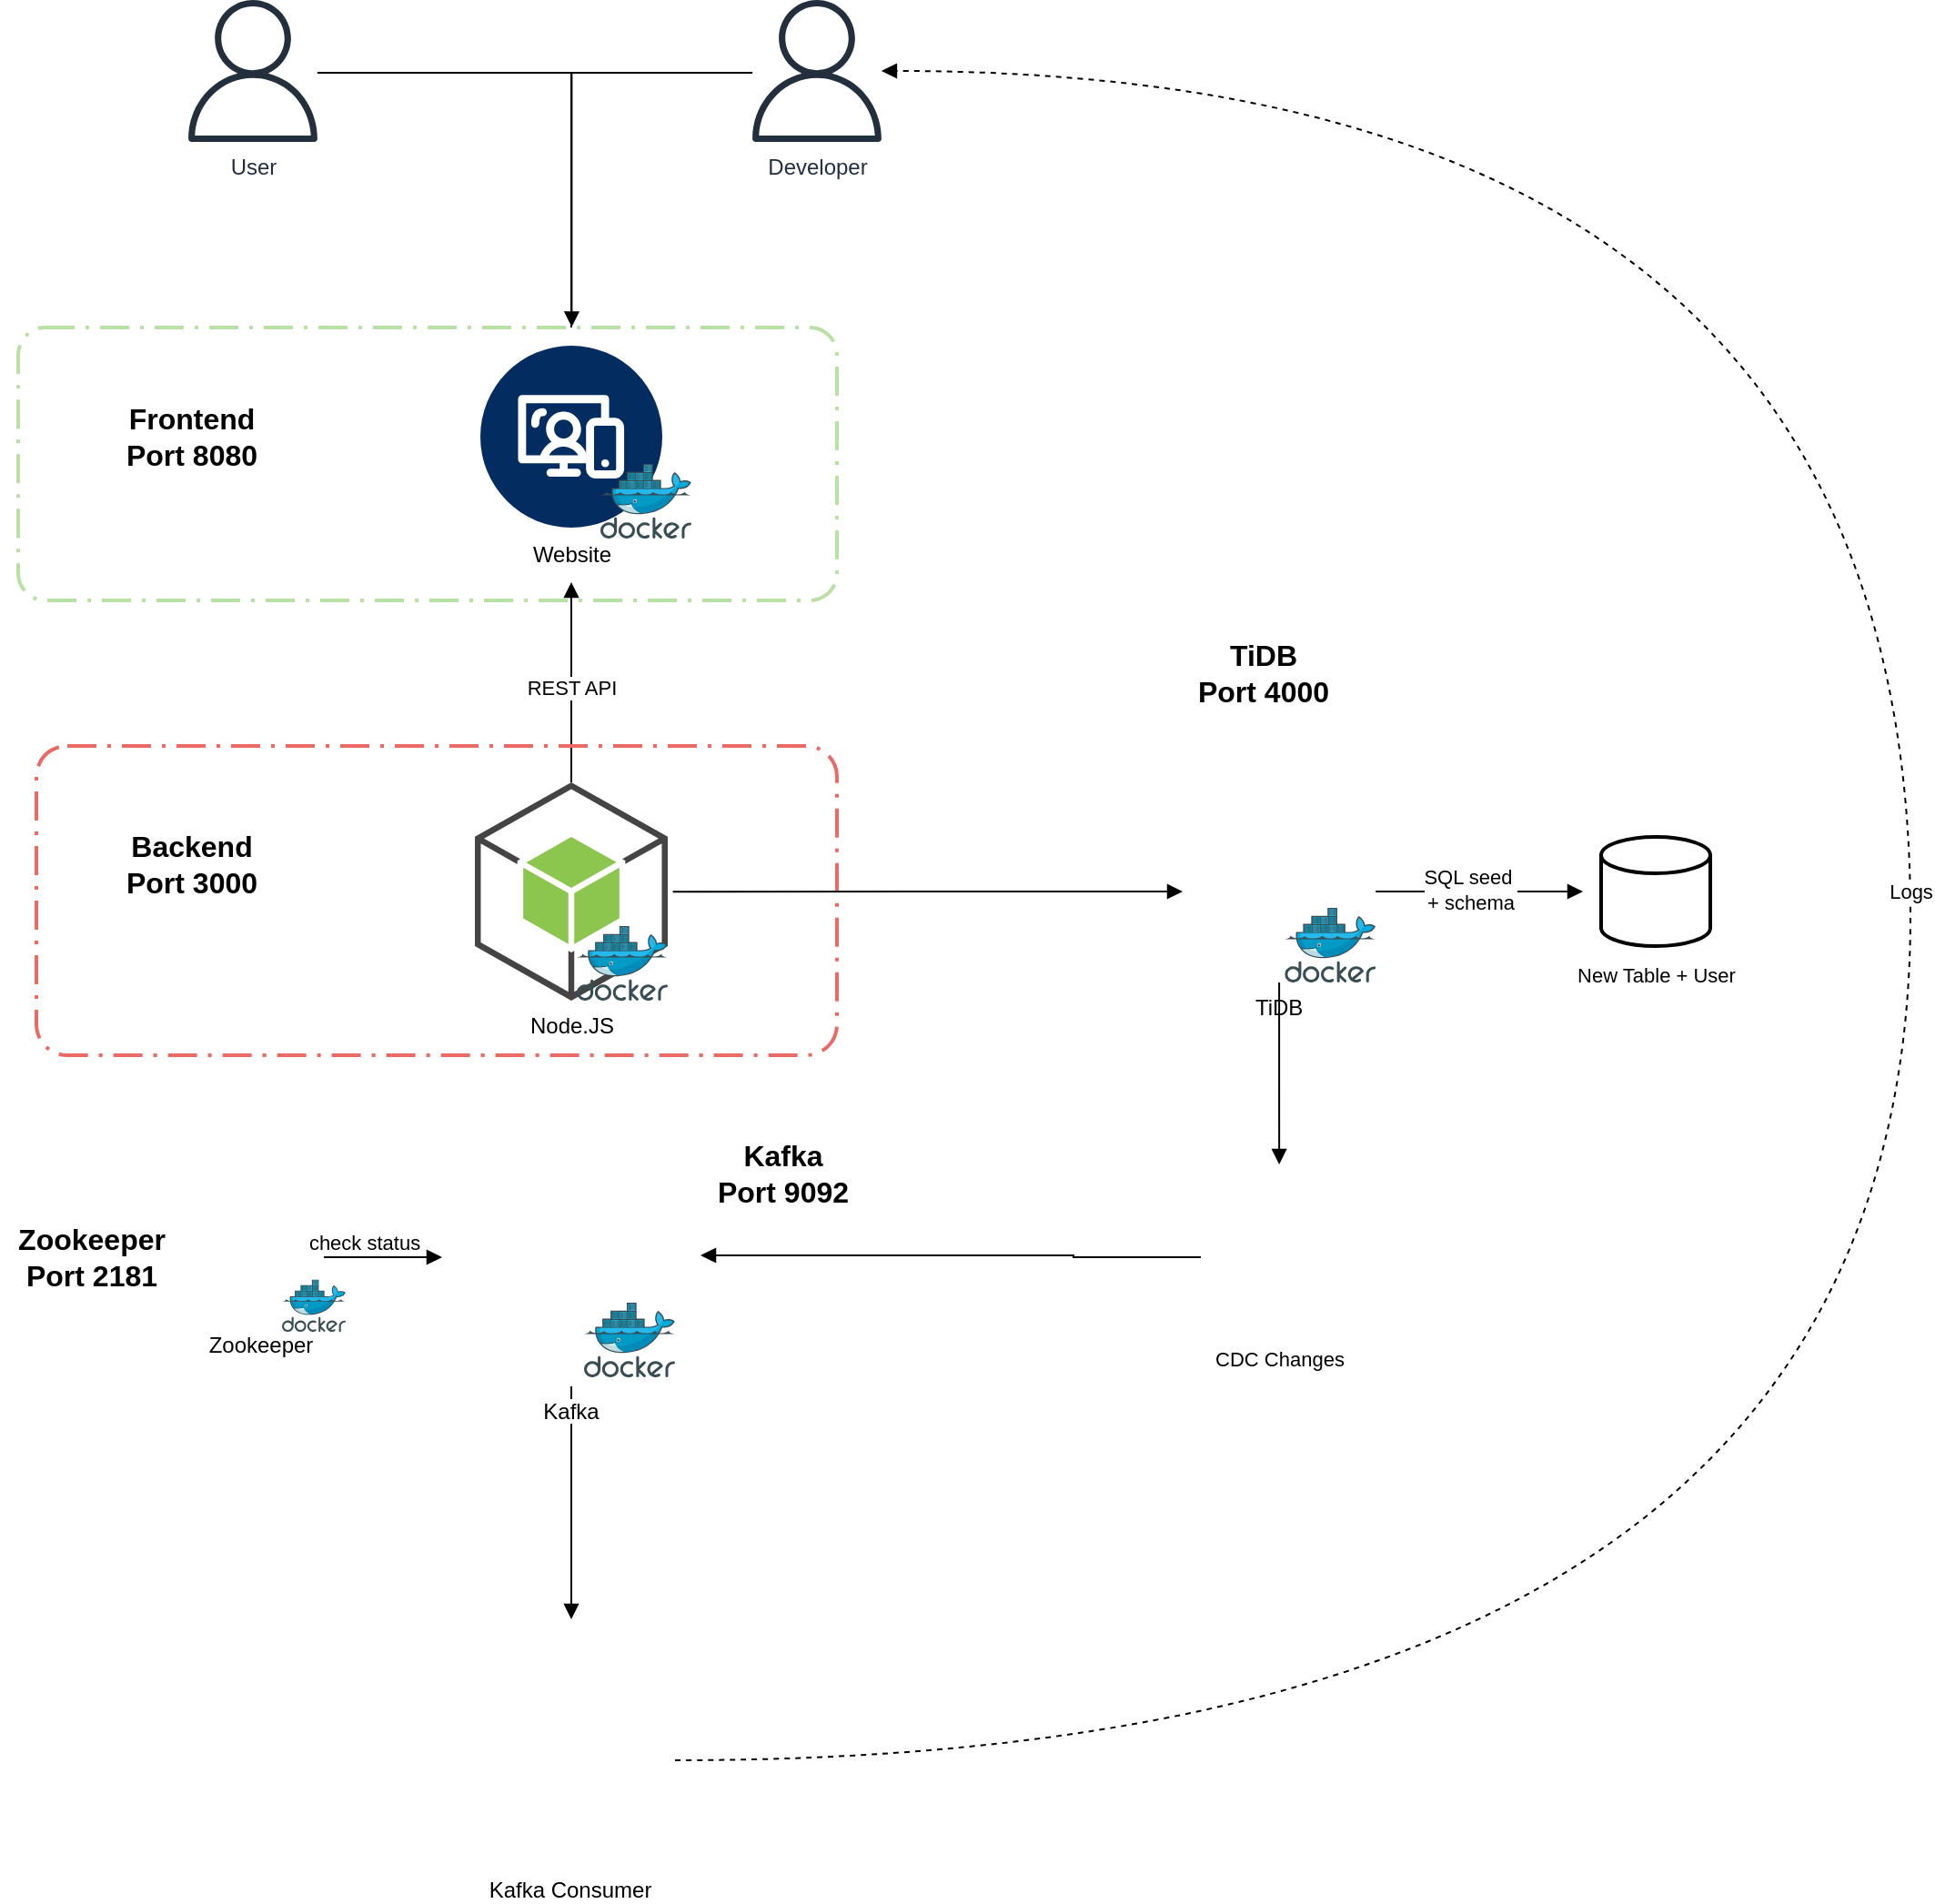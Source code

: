 <mxfile version="27.0.9">
  <diagram name="Page-1" id="CoMg7gB1gvz_1CnpxJJc">
    <mxGraphModel dx="1013" dy="778" grid="1" gridSize="10" guides="1" tooltips="1" connect="1" arrows="1" fold="1" page="1" pageScale="1" pageWidth="827" pageHeight="1169" math="0" shadow="0">
      <root>
        <mxCell id="0" />
        <mxCell id="1" parent="0" />
        <mxCell id="_dXpNEuKJ4LGSrz3KsNT-9" value="" style="rounded=1;arcSize=10;dashed=1;fillColor=none;gradientColor=none;dashPattern=8 3 1 3;strokeWidth=2;strokeColor=#B9E0A5;" parent="1" vertex="1">
          <mxGeometry x="110" y="420" width="450" height="150" as="geometry" />
        </mxCell>
        <mxCell id="_dXpNEuKJ4LGSrz3KsNT-1" value="&lt;span&gt;User&lt;/span&gt;" style="sketch=0;outlineConnect=0;fontColor=#232F3E;gradientColor=none;fillColor=#232F3D;strokeColor=none;dashed=0;verticalLabelPosition=bottom;verticalAlign=top;align=center;html=1;fontSize=12;fontStyle=0;aspect=fixed;pointerEvents=1;shape=mxgraph.aws4.user;" parent="1" vertex="1">
          <mxGeometry x="200" y="240" width="78" height="78" as="geometry" />
        </mxCell>
        <mxCell id="_dXpNEuKJ4LGSrz3KsNT-2" value="" style="endArrow=none;html=1;rounded=0;endFill=1;edgeStyle=orthogonalEdgeStyle;startFill=0;" parent="1" source="_dXpNEuKJ4LGSrz3KsNT-1" edge="1">
          <mxGeometry width="50" height="50" relative="1" as="geometry">
            <mxPoint x="414" y="360" as="sourcePoint" />
            <mxPoint x="414" y="420" as="targetPoint" />
            <Array as="points">
              <mxPoint x="414" y="280" />
            </Array>
          </mxGeometry>
        </mxCell>
        <mxCell id="_dXpNEuKJ4LGSrz3KsNT-4" value="&lt;br&gt;&lt;div&gt;&lt;/div&gt;" style="verticalLabelPosition=bottom;aspect=fixed;html=1;shape=mxgraph.salesforce.web2;" parent="1" vertex="1">
          <mxGeometry x="364" y="430" width="100" height="100" as="geometry" />
        </mxCell>
        <mxCell id="_dXpNEuKJ4LGSrz3KsNT-5" value="Website" style="text;html=1;align=center;verticalAlign=middle;resizable=0;points=[];autosize=1;strokeColor=none;fillColor=none;" parent="1" vertex="1">
          <mxGeometry x="379" y="530" width="70" height="30" as="geometry" />
        </mxCell>
        <mxCell id="_dXpNEuKJ4LGSrz3KsNT-10" style="edgeStyle=orthogonalEdgeStyle;rounded=0;orthogonalLoop=1;jettySize=auto;html=1;endArrow=block;endFill=1;" parent="1" source="_dXpNEuKJ4LGSrz3KsNT-6" target="_dXpNEuKJ4LGSrz3KsNT-5" edge="1">
          <mxGeometry relative="1" as="geometry" />
        </mxCell>
        <mxCell id="_dXpNEuKJ4LGSrz3KsNT-11" value="REST API" style="edgeLabel;html=1;align=center;verticalAlign=middle;resizable=0;points=[];" parent="_dXpNEuKJ4LGSrz3KsNT-10" vertex="1" connectable="0">
          <mxGeometry x="-0.043" relative="1" as="geometry">
            <mxPoint as="offset" />
          </mxGeometry>
        </mxCell>
        <mxCell id="_dXpNEuKJ4LGSrz3KsNT-6" value="Node.JS" style="outlineConnect=0;dashed=0;verticalLabelPosition=bottom;verticalAlign=top;align=center;html=1;shape=mxgraph.aws3.android;fillColor=#8CC64F;gradientColor=none;" parent="1" vertex="1">
          <mxGeometry x="361" y="670" width="106" height="120" as="geometry" />
        </mxCell>
        <mxCell id="_dXpNEuKJ4LGSrz3KsNT-7" value="&lt;b&gt;&lt;font style=&quot;font-size: 16px;&quot;&gt;Frontend&lt;/font&gt;&lt;/b&gt;&lt;div&gt;&lt;b&gt;&lt;font style=&quot;font-size: 16px;&quot;&gt;Port 8080&lt;/font&gt;&lt;/b&gt;&lt;/div&gt;" style="text;html=1;align=center;verticalAlign=middle;resizable=0;points=[];autosize=1;strokeColor=none;fillColor=none;" parent="1" vertex="1">
          <mxGeometry x="155" y="455" width="100" height="50" as="geometry" />
        </mxCell>
        <mxCell id="_dXpNEuKJ4LGSrz3KsNT-12" value="" style="rounded=1;arcSize=10;dashed=1;fillColor=none;gradientColor=none;dashPattern=8 3 1 3;strokeWidth=2;strokeColor=#EA6B66;" parent="1" vertex="1">
          <mxGeometry x="120" y="650" width="440" height="170" as="geometry" />
        </mxCell>
        <mxCell id="_dXpNEuKJ4LGSrz3KsNT-13" value="&lt;b&gt;&lt;font style=&quot;font-size: 16px;&quot;&gt;Backend&lt;/font&gt;&lt;/b&gt;&lt;div&gt;&lt;b&gt;&lt;font style=&quot;font-size: 16px;&quot;&gt;Port 3000&lt;/font&gt;&lt;/b&gt;&lt;/div&gt;" style="text;html=1;align=center;verticalAlign=middle;resizable=0;points=[];autosize=1;strokeColor=none;fillColor=none;" parent="1" vertex="1">
          <mxGeometry x="155" y="690" width="100" height="50" as="geometry" />
        </mxCell>
        <mxCell id="_dXpNEuKJ4LGSrz3KsNT-19" style="edgeStyle=orthogonalEdgeStyle;shape=connector;rounded=0;orthogonalLoop=1;jettySize=auto;html=1;strokeColor=default;align=center;verticalAlign=middle;fontFamily=Helvetica;fontSize=11;fontColor=default;labelBackgroundColor=default;endArrow=block;endFill=1;" parent="1" source="_dXpNEuKJ4LGSrz3KsNT-14" edge="1">
          <mxGeometry relative="1" as="geometry">
            <mxPoint x="970" y="730" as="targetPoint" />
          </mxGeometry>
        </mxCell>
        <mxCell id="_dXpNEuKJ4LGSrz3KsNT-23" value="SQL seed&amp;nbsp;&lt;div&gt;+ schema&lt;/div&gt;" style="edgeLabel;html=1;align=center;verticalAlign=middle;resizable=0;points=[];fontFamily=Helvetica;fontSize=11;fontColor=default;labelBackgroundColor=default;" parent="_dXpNEuKJ4LGSrz3KsNT-19" vertex="1" connectable="0">
          <mxGeometry x="-0.103" y="1" relative="1" as="geometry">
            <mxPoint as="offset" />
          </mxGeometry>
        </mxCell>
        <mxCell id="_dXpNEuKJ4LGSrz3KsNT-24" style="edgeStyle=orthogonalEdgeStyle;shape=connector;rounded=0;orthogonalLoop=1;jettySize=auto;html=1;strokeColor=default;align=center;verticalAlign=middle;fontFamily=Helvetica;fontSize=11;fontColor=default;labelBackgroundColor=default;endArrow=block;endFill=1;" parent="1" source="_dXpNEuKJ4LGSrz3KsNT-14" edge="1">
          <mxGeometry relative="1" as="geometry">
            <mxPoint x="803.07" y="880" as="targetPoint" />
          </mxGeometry>
        </mxCell>
        <mxCell id="_dXpNEuKJ4LGSrz3KsNT-14" value="TiDB" style="shape=image;verticalLabelPosition=bottom;labelBackgroundColor=none;verticalAlign=top;aspect=fixed;imageAspect=0;image=https://dbdb.io/media/logos/tidb-logo_preview.png;clipPath=inset(0% 59.67% 0% 0%);" parent="1" vertex="1">
          <mxGeometry x="750" y="680" width="106.14" height="100" as="geometry" />
        </mxCell>
        <mxCell id="_dXpNEuKJ4LGSrz3KsNT-15" style="edgeStyle=orthogonalEdgeStyle;rounded=0;orthogonalLoop=1;jettySize=auto;html=1;entryX=0.795;entryY=0.471;entryDx=0;entryDy=0;entryPerimeter=0;endArrow=none;endFill=1;startArrow=block;startFill=1;" parent="1" source="_dXpNEuKJ4LGSrz3KsNT-14" target="_dXpNEuKJ4LGSrz3KsNT-12" edge="1">
          <mxGeometry relative="1" as="geometry" />
        </mxCell>
        <mxCell id="_dXpNEuKJ4LGSrz3KsNT-16" value="" style="image;sketch=0;aspect=fixed;html=1;points=[];align=center;fontSize=12;image=img/lib/mscae/Docker.svg;fontFamily=Helvetica;fontColor=default;labelBackgroundColor=default;" parent="1" vertex="1">
          <mxGeometry x="430" y="495" width="50" height="41" as="geometry" />
        </mxCell>
        <mxCell id="_dXpNEuKJ4LGSrz3KsNT-17" value="" style="image;sketch=0;aspect=fixed;html=1;points=[];align=center;fontSize=12;image=img/lib/mscae/Docker.svg;fontFamily=Helvetica;fontColor=default;labelBackgroundColor=default;" parent="1" vertex="1">
          <mxGeometry x="417" y="749" width="50" height="41" as="geometry" />
        </mxCell>
        <mxCell id="_dXpNEuKJ4LGSrz3KsNT-18" value="" style="image;sketch=0;aspect=fixed;html=1;points=[];align=center;fontSize=12;image=img/lib/mscae/Docker.svg;fontFamily=Helvetica;fontColor=default;labelBackgroundColor=default;" parent="1" vertex="1">
          <mxGeometry x="806.14" y="739" width="50" height="41" as="geometry" />
        </mxCell>
        <mxCell id="_dXpNEuKJ4LGSrz3KsNT-20" value="" style="strokeWidth=2;html=1;shape=mxgraph.flowchart.database;whiteSpace=wrap;fontFamily=Helvetica;fontSize=11;fontColor=default;labelBackgroundColor=default;" parent="1" vertex="1">
          <mxGeometry x="980" y="700" width="60" height="60" as="geometry" />
        </mxCell>
        <mxCell id="_dXpNEuKJ4LGSrz3KsNT-21" value="" style="shape=image;verticalLabelPosition=bottom;labelBackgroundColor=none;verticalAlign=top;aspect=fixed;imageAspect=0;image=https://dbdb.io/media/logos/tidb-logo_preview.png;clipPath=inset(0% 59.67% 0% 0%);" parent="1" vertex="1">
          <mxGeometry x="1020" y="730" width="33.07" height="31.16" as="geometry" />
        </mxCell>
        <mxCell id="_dXpNEuKJ4LGSrz3KsNT-22" value="New Table + User" style="text;html=1;align=center;verticalAlign=middle;resizable=0;points=[];autosize=1;strokeColor=none;fillColor=none;fontFamily=Helvetica;fontSize=11;fontColor=default;labelBackgroundColor=default;" parent="1" vertex="1">
          <mxGeometry x="955" y="761.16" width="110" height="30" as="geometry" />
        </mxCell>
        <mxCell id="_dXpNEuKJ4LGSrz3KsNT-25" value="CDC Changes" style="text;html=1;align=center;verticalAlign=middle;resizable=0;points=[];autosize=1;strokeColor=none;fillColor=none;fontFamily=Helvetica;fontSize=11;fontColor=default;labelBackgroundColor=default;" parent="1" vertex="1">
          <mxGeometry x="758.07" y="972" width="90" height="30" as="geometry" />
        </mxCell>
        <mxCell id="_dXpNEuKJ4LGSrz3KsNT-27" style="edgeStyle=orthogonalEdgeStyle;shape=connector;rounded=0;orthogonalLoop=1;jettySize=auto;html=1;strokeColor=default;align=center;verticalAlign=middle;fontFamily=Helvetica;fontSize=11;fontColor=default;labelBackgroundColor=default;endArrow=block;endFill=1;dashed=1;curved=1;exitX=1;exitY=0.5;exitDx=0;exitDy=0;" parent="1" source="_dXpNEuKJ4LGSrz3KsNT-38" target="_dXpNEuKJ4LGSrz3KsNT-28" edge="1">
          <mxGeometry relative="1" as="geometry">
            <mxPoint x="860" y="1100" as="sourcePoint" />
            <mxPoint x="720" y="310" as="targetPoint" />
            <Array as="points">
              <mxPoint x="1150" y="1208" />
              <mxPoint x="1150" y="279" />
            </Array>
          </mxGeometry>
        </mxCell>
        <mxCell id="_dXpNEuKJ4LGSrz3KsNT-30" value="Logs" style="edgeLabel;html=1;align=center;verticalAlign=middle;resizable=0;points=[];fontFamily=Helvetica;fontSize=11;fontColor=default;labelBackgroundColor=default;" parent="_dXpNEuKJ4LGSrz3KsNT-27" vertex="1" connectable="0">
          <mxGeometry x="-0.168" relative="1" as="geometry">
            <mxPoint y="-253" as="offset" />
          </mxGeometry>
        </mxCell>
        <mxCell id="_dXpNEuKJ4LGSrz3KsNT-34" style="edgeStyle=orthogonalEdgeStyle;shape=connector;rounded=0;orthogonalLoop=1;jettySize=auto;html=1;strokeColor=default;align=center;verticalAlign=middle;fontFamily=Helvetica;fontSize=11;fontColor=default;labelBackgroundColor=default;endArrow=block;endFill=1;" parent="1" target="_dXpNEuKJ4LGSrz3KsNT-32" edge="1">
          <mxGeometry relative="1" as="geometry">
            <mxPoint x="760" y="931" as="sourcePoint" />
            <Array as="points">
              <mxPoint x="690" y="930" />
            </Array>
          </mxGeometry>
        </mxCell>
        <mxCell id="_dXpNEuKJ4LGSrz3KsNT-26" value="" style="shape=image;verticalLabelPosition=bottom;labelBackgroundColor=default;verticalAlign=top;aspect=fixed;imageAspect=0;image=https://cdn4.iconfinder.com/data/icons/database-and-server/100/data_base_-07-512.png;" parent="1" vertex="1">
          <mxGeometry x="762.07" y="890" width="82" height="82" as="geometry" />
        </mxCell>
        <mxCell id="_dXpNEuKJ4LGSrz3KsNT-28" value="&lt;span&gt;Developer&lt;/span&gt;" style="sketch=0;outlineConnect=0;fontColor=#232F3E;gradientColor=none;fillColor=#232F3D;strokeColor=none;dashed=0;verticalLabelPosition=bottom;verticalAlign=top;align=center;html=1;fontSize=12;fontStyle=0;aspect=fixed;pointerEvents=1;shape=mxgraph.aws4.user;" parent="1" vertex="1">
          <mxGeometry x="510" y="240" width="78" height="78" as="geometry" />
        </mxCell>
        <mxCell id="_dXpNEuKJ4LGSrz3KsNT-29" style="edgeStyle=orthogonalEdgeStyle;shape=connector;rounded=0;orthogonalLoop=1;jettySize=auto;html=1;entryX=0.676;entryY=-0.002;entryDx=0;entryDy=0;entryPerimeter=0;strokeColor=default;align=center;verticalAlign=middle;fontFamily=Helvetica;fontSize=11;fontColor=default;labelBackgroundColor=default;endArrow=block;endFill=1;startFill=0;" parent="1" source="_dXpNEuKJ4LGSrz3KsNT-28" target="_dXpNEuKJ4LGSrz3KsNT-9" edge="1">
          <mxGeometry relative="1" as="geometry">
            <Array as="points">
              <mxPoint x="414" y="280" />
            </Array>
          </mxGeometry>
        </mxCell>
        <mxCell id="_dXpNEuKJ4LGSrz3KsNT-31" value="&lt;span style=&quot;font-size: 16px;&quot;&gt;&lt;b&gt;TiDB&lt;/b&gt;&lt;/span&gt;&lt;br&gt;&lt;div&gt;&lt;span style=&quot;font-size: 16px;&quot;&gt;&lt;b&gt;Port 4000&lt;/b&gt;&lt;/span&gt;&lt;/div&gt;" style="text;html=1;align=center;verticalAlign=middle;resizable=0;points=[];autosize=1;strokeColor=none;fillColor=none;" parent="1" vertex="1">
          <mxGeometry x="744.07" y="585" width="100" height="50" as="geometry" />
        </mxCell>
        <mxCell id="_dXpNEuKJ4LGSrz3KsNT-35" style="edgeStyle=orthogonalEdgeStyle;shape=connector;rounded=0;orthogonalLoop=1;jettySize=auto;html=1;strokeColor=default;align=center;verticalAlign=middle;fontFamily=Helvetica;fontSize=11;fontColor=default;labelBackgroundColor=default;endArrow=block;endFill=1;" parent="1" source="_dXpNEuKJ4LGSrz3KsNT-32" edge="1">
          <mxGeometry relative="1" as="geometry">
            <mxPoint x="414.0" y="1130" as="targetPoint" />
          </mxGeometry>
        </mxCell>
        <mxCell id="_dXpNEuKJ4LGSrz3KsNT-32" value="Kafka" style="shape=image;verticalLabelPosition=bottom;labelBackgroundColor=default;verticalAlign=top;aspect=fixed;imageAspect=0;image=https://images.icon-icons.com/2248/PNG/512/apache_kafka_icon_138937.png;" parent="1" vertex="1">
          <mxGeometry x="343" y="860" width="142" height="142" as="geometry" />
        </mxCell>
        <mxCell id="_dXpNEuKJ4LGSrz3KsNT-33" value="&lt;span style=&quot;font-size: 16px;&quot;&gt;&lt;b&gt;Kafka&lt;/b&gt;&lt;/span&gt;&lt;div&gt;&lt;span style=&quot;font-size: 16px;&quot;&gt;&lt;b&gt;Port 9092&lt;/b&gt;&lt;/span&gt;&lt;/div&gt;" style="text;html=1;align=center;verticalAlign=middle;resizable=0;points=[];autosize=1;strokeColor=none;fillColor=none;" parent="1" vertex="1">
          <mxGeometry x="480" y="860" width="100" height="50" as="geometry" />
        </mxCell>
        <mxCell id="_dXpNEuKJ4LGSrz3KsNT-39" style="edgeStyle=orthogonalEdgeStyle;shape=connector;rounded=0;orthogonalLoop=1;jettySize=auto;html=1;strokeColor=default;align=center;verticalAlign=middle;fontFamily=Helvetica;fontSize=11;fontColor=default;labelBackgroundColor=default;endArrow=block;endFill=1;" parent="1" source="_dXpNEuKJ4LGSrz3KsNT-36" target="_dXpNEuKJ4LGSrz3KsNT-32" edge="1">
          <mxGeometry relative="1" as="geometry" />
        </mxCell>
        <mxCell id="_dXpNEuKJ4LGSrz3KsNT-36" value="Zookeeper" style="shape=image;verticalLabelPosition=bottom;labelBackgroundColor=default;verticalAlign=top;aspect=fixed;imageAspect=0;image=https://images.icon-icons.com/2699/PNG/512/apache_zookeeper_logo_icon_169571.png;" parent="1" vertex="1">
          <mxGeometry x="209" y="896.5" width="69" height="69" as="geometry" />
        </mxCell>
        <mxCell id="_dXpNEuKJ4LGSrz3KsNT-37" value="&lt;span style=&quot;font-size: 16px;&quot;&gt;&lt;b&gt;Zookeeper&lt;/b&gt;&lt;/span&gt;&lt;div&gt;&lt;span style=&quot;font-size: 16px;&quot;&gt;&lt;b&gt;Port 2181&lt;/b&gt;&lt;/span&gt;&lt;/div&gt;" style="text;html=1;align=center;verticalAlign=middle;resizable=0;points=[];autosize=1;strokeColor=none;fillColor=none;" parent="1" vertex="1">
          <mxGeometry x="100" y="906" width="100" height="50" as="geometry" />
        </mxCell>
        <mxCell id="_dXpNEuKJ4LGSrz3KsNT-38" value="Kafka Consumer" style="shape=image;verticalLabelPosition=bottom;labelBackgroundColor=default;verticalAlign=top;aspect=fixed;imageAspect=0;image=https://images.icon-icons.com/2248/PNG/512/apache_kafka_icon_138937.png;" parent="1" vertex="1">
          <mxGeometry x="356" y="1150" width="115" height="115" as="geometry" />
        </mxCell>
        <mxCell id="_dXpNEuKJ4LGSrz3KsNT-40" value="check status" style="text;html=1;align=center;verticalAlign=middle;resizable=0;points=[];autosize=1;strokeColor=none;fillColor=none;fontFamily=Helvetica;fontSize=11;fontColor=default;labelBackgroundColor=default;" parent="1" vertex="1">
          <mxGeometry x="260" y="908" width="80" height="30" as="geometry" />
        </mxCell>
        <mxCell id="w0HFjJI_XavznoVxSNw2-1" value="" style="image;sketch=0;aspect=fixed;html=1;points=[];align=center;fontSize=12;image=img/lib/mscae/Docker.svg;fontFamily=Helvetica;fontColor=default;labelBackgroundColor=default;" vertex="1" parent="1">
          <mxGeometry x="421" y="956" width="50" height="41" as="geometry" />
        </mxCell>
        <mxCell id="w0HFjJI_XavznoVxSNw2-2" value="" style="image;sketch=0;aspect=fixed;html=1;points=[];align=center;fontSize=12;image=img/lib/mscae/Docker.svg;fontFamily=Helvetica;fontColor=default;labelBackgroundColor=default;" vertex="1" parent="1">
          <mxGeometry x="255" y="943.3" width="35" height="28.7" as="geometry" />
        </mxCell>
      </root>
    </mxGraphModel>
  </diagram>
</mxfile>
